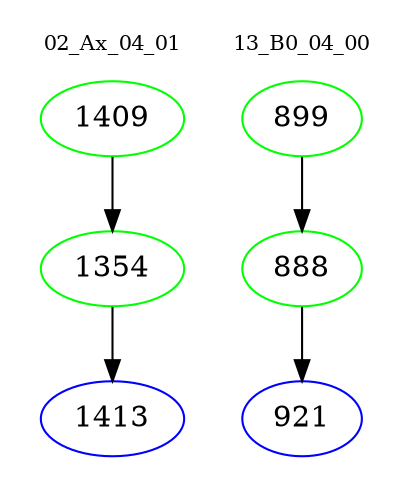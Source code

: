 digraph{
subgraph cluster_0 {
color = white
label = "02_Ax_04_01";
fontsize=10;
T0_1409 [label="1409", color="green"]
T0_1409 -> T0_1354 [color="black"]
T0_1354 [label="1354", color="green"]
T0_1354 -> T0_1413 [color="black"]
T0_1413 [label="1413", color="blue"]
}
subgraph cluster_1 {
color = white
label = "13_B0_04_00";
fontsize=10;
T1_899 [label="899", color="green"]
T1_899 -> T1_888 [color="black"]
T1_888 [label="888", color="green"]
T1_888 -> T1_921 [color="black"]
T1_921 [label="921", color="blue"]
}
}
